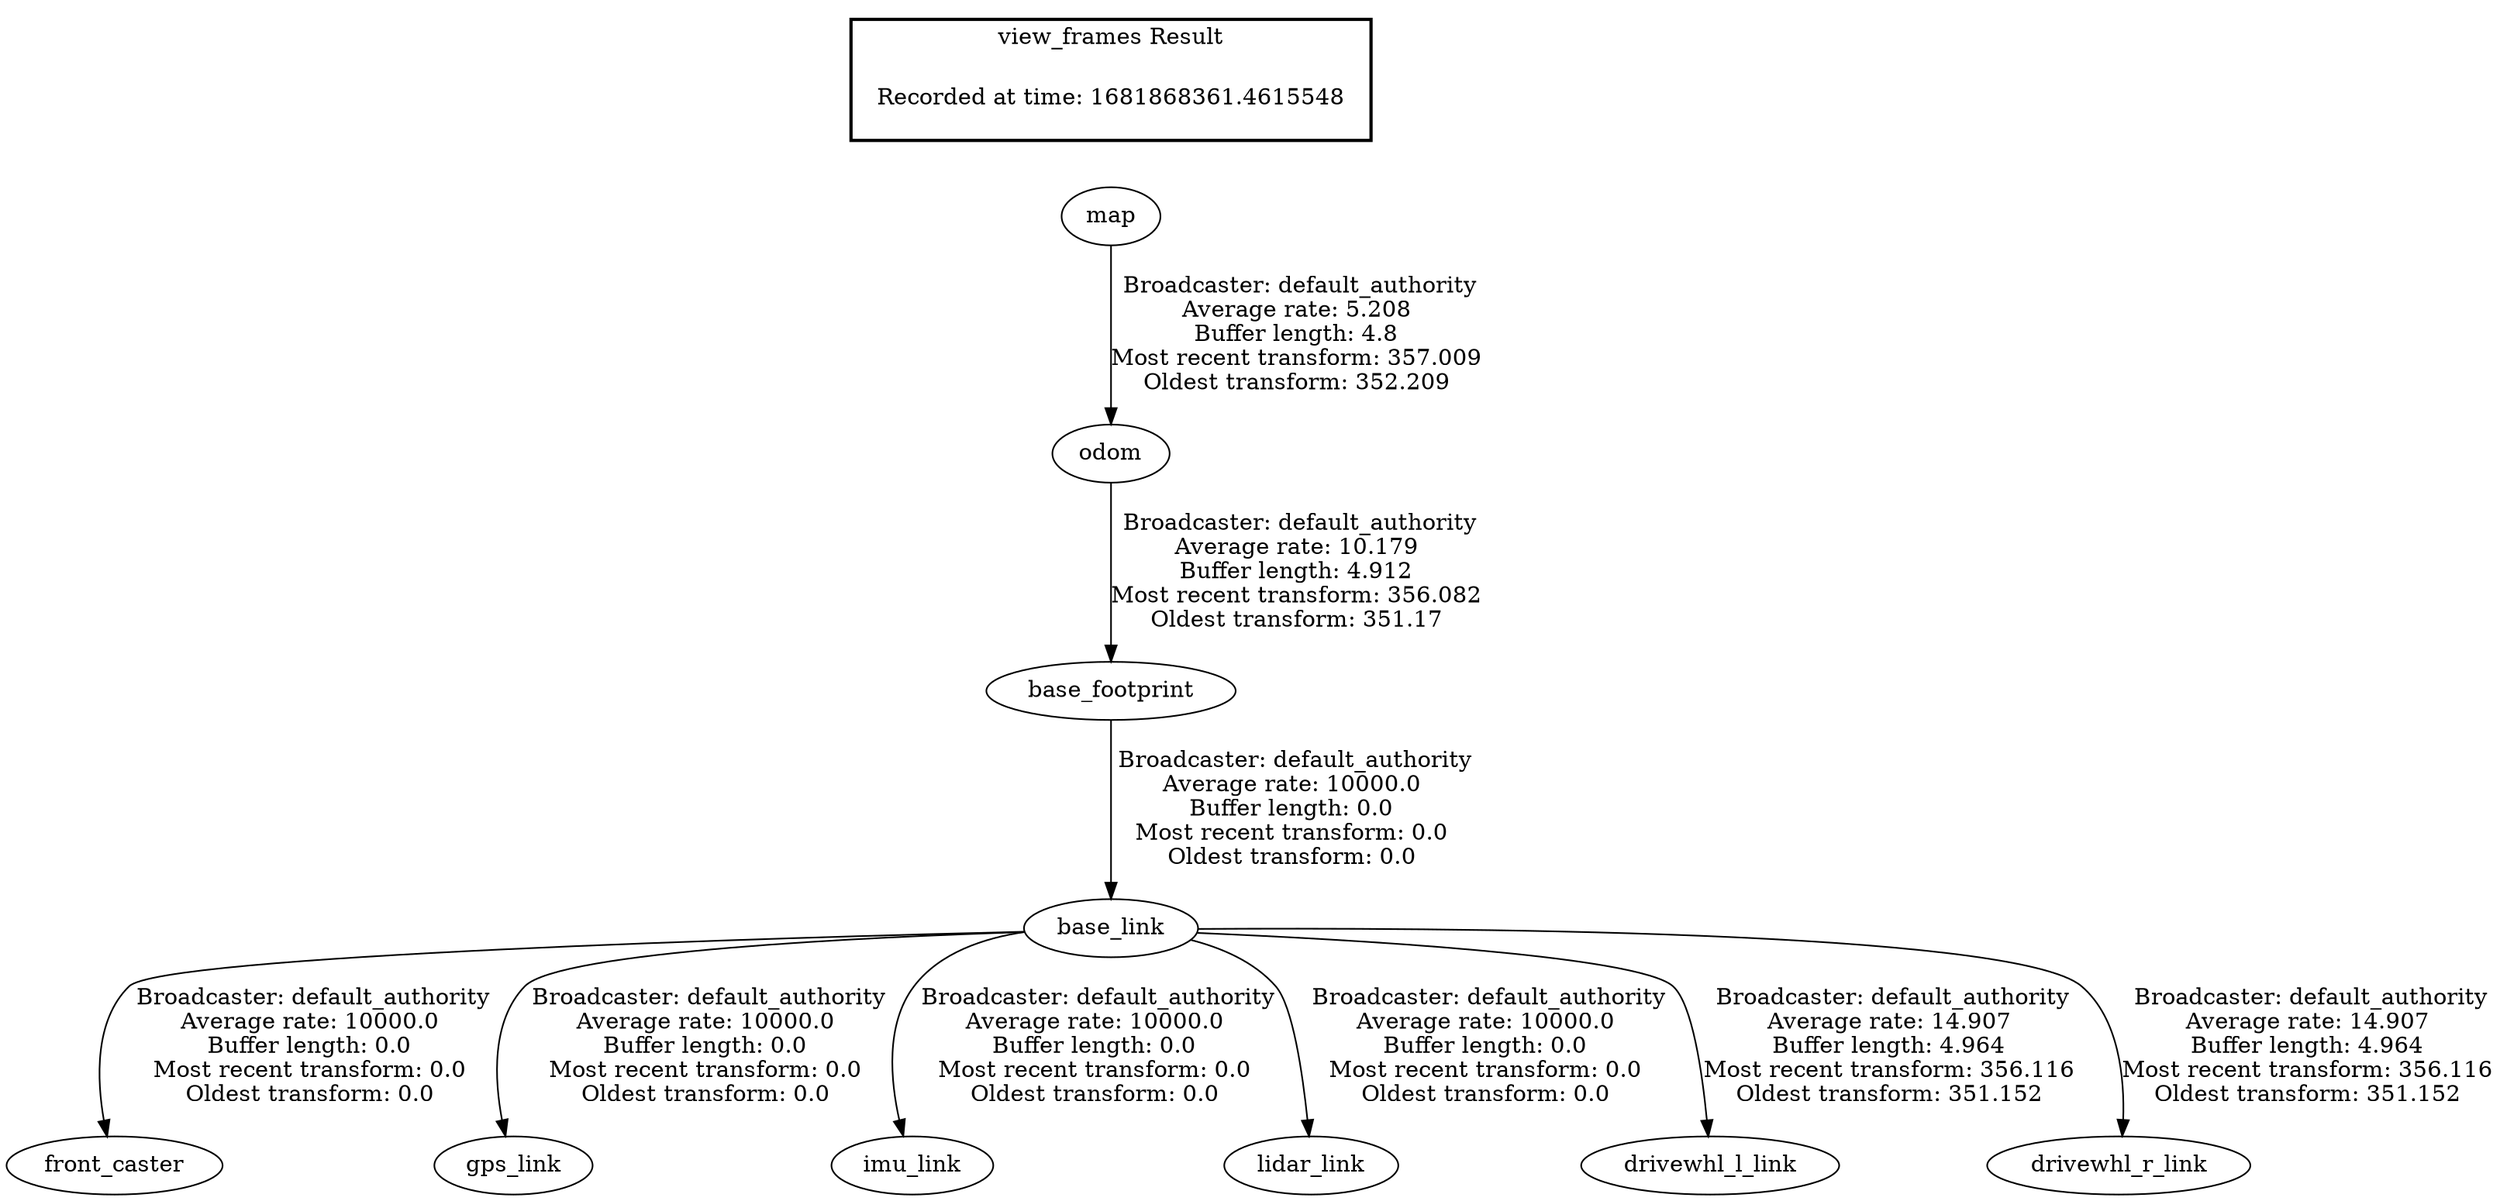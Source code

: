 digraph G {
"base_footprint" -> "base_link"[label=" Broadcaster: default_authority\nAverage rate: 10000.0\nBuffer length: 0.0\nMost recent transform: 0.0\nOldest transform: 0.0\n"];
"odom" -> "base_footprint"[label=" Broadcaster: default_authority\nAverage rate: 10.179\nBuffer length: 4.912\nMost recent transform: 356.082\nOldest transform: 351.17\n"];
"base_link" -> "front_caster"[label=" Broadcaster: default_authority\nAverage rate: 10000.0\nBuffer length: 0.0\nMost recent transform: 0.0\nOldest transform: 0.0\n"];
"base_link" -> "gps_link"[label=" Broadcaster: default_authority\nAverage rate: 10000.0\nBuffer length: 0.0\nMost recent transform: 0.0\nOldest transform: 0.0\n"];
"base_link" -> "imu_link"[label=" Broadcaster: default_authority\nAverage rate: 10000.0\nBuffer length: 0.0\nMost recent transform: 0.0\nOldest transform: 0.0\n"];
"base_link" -> "lidar_link"[label=" Broadcaster: default_authority\nAverage rate: 10000.0\nBuffer length: 0.0\nMost recent transform: 0.0\nOldest transform: 0.0\n"];
"base_link" -> "drivewhl_l_link"[label=" Broadcaster: default_authority\nAverage rate: 14.907\nBuffer length: 4.964\nMost recent transform: 356.116\nOldest transform: 351.152\n"];
"base_link" -> "drivewhl_r_link"[label=" Broadcaster: default_authority\nAverage rate: 14.907\nBuffer length: 4.964\nMost recent transform: 356.116\nOldest transform: 351.152\n"];
"map" -> "odom"[label=" Broadcaster: default_authority\nAverage rate: 5.208\nBuffer length: 4.8\nMost recent transform: 357.009\nOldest transform: 352.209\n"];
edge [style=invis];
 subgraph cluster_legend { style=bold; color=black; label ="view_frames Result";
"Recorded at time: 1681868361.4615548"[ shape=plaintext ] ;
}->"map";
}